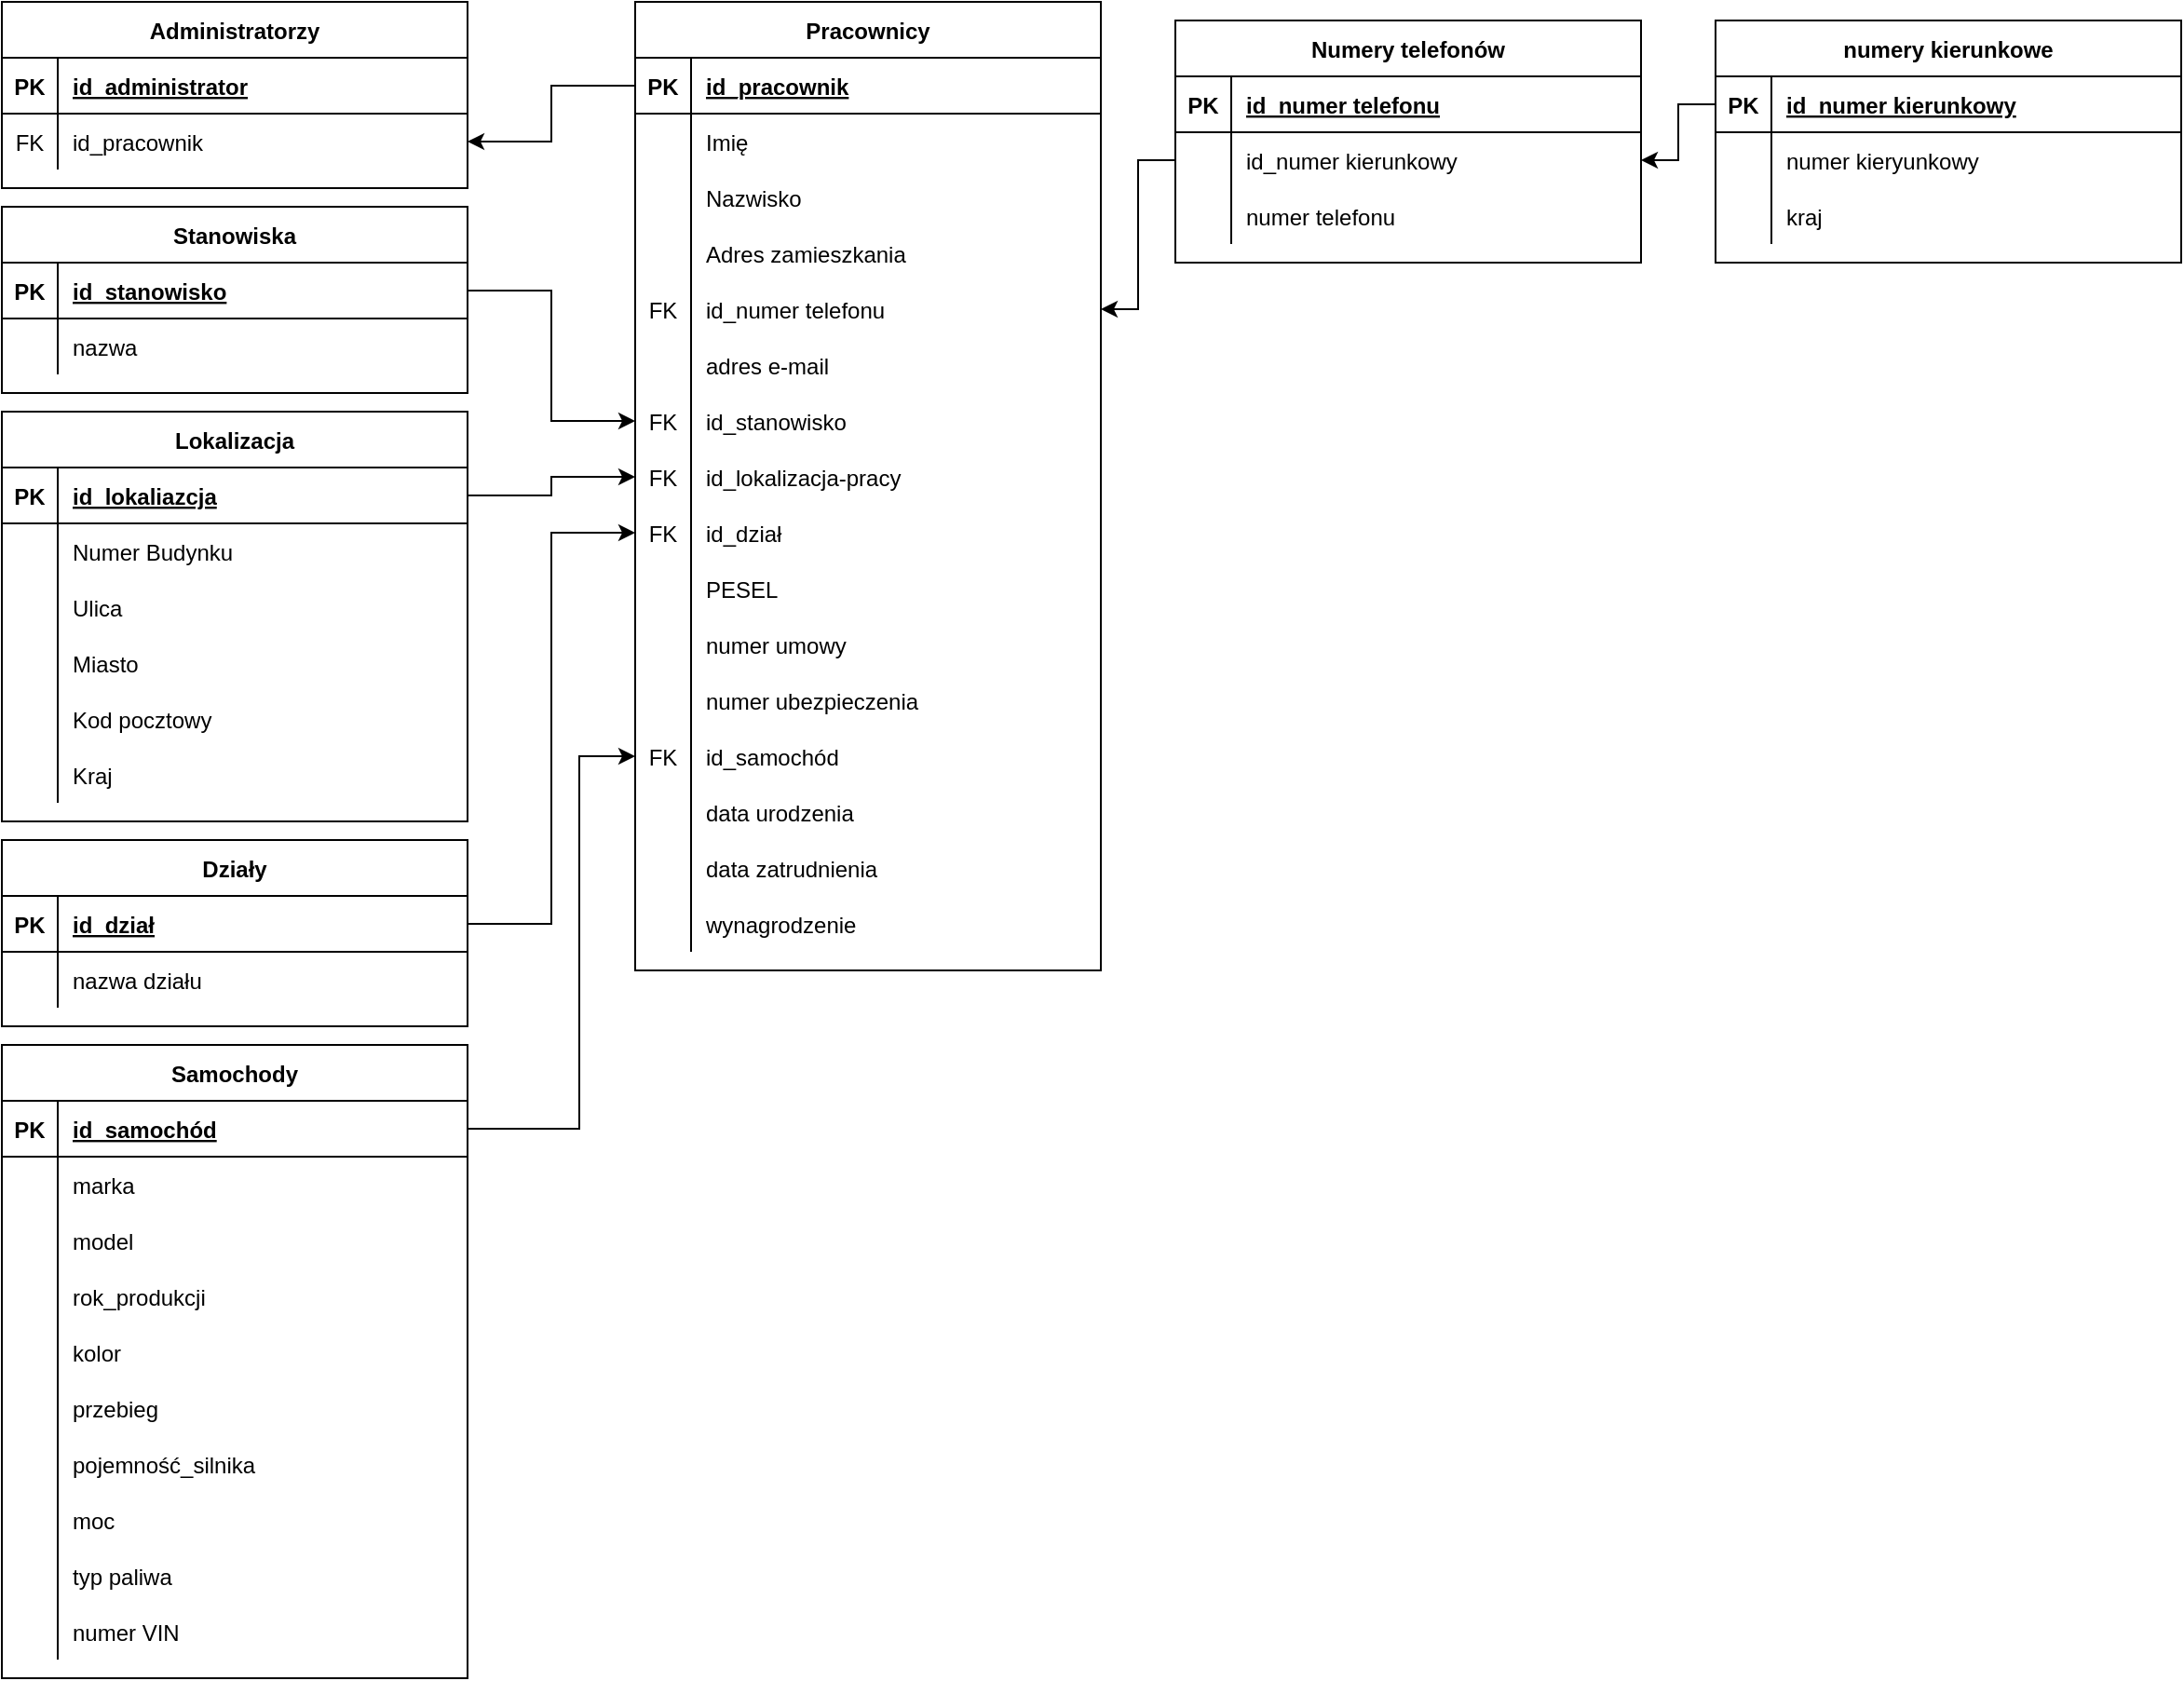 <mxfile version="24.7.16">
  <diagram id="R2lEEEUBdFMjLlhIrx00" name="Page-1">
    <mxGraphModel dx="1434" dy="772" grid="1" gridSize="10" guides="1" tooltips="1" connect="1" arrows="1" fold="1" page="1" pageScale="1" pageWidth="850" pageHeight="1100" math="0" shadow="0" extFonts="Permanent Marker^https://fonts.googleapis.com/css?family=Permanent+Marker">
      <root>
        <mxCell id="0" />
        <mxCell id="1" parent="0" />
        <mxCell id="C-vyLk0tnHw3VtMMgP7b-23" value="Administratorzy" style="shape=table;startSize=30;container=1;collapsible=1;childLayout=tableLayout;fixedRows=1;rowLines=0;fontStyle=1;align=center;resizeLast=1;" parent="1" vertex="1">
          <mxGeometry x="10" y="130" width="250" height="100" as="geometry" />
        </mxCell>
        <mxCell id="C-vyLk0tnHw3VtMMgP7b-24" value="" style="shape=partialRectangle;collapsible=0;dropTarget=0;pointerEvents=0;fillColor=none;points=[[0,0.5],[1,0.5]];portConstraint=eastwest;top=0;left=0;right=0;bottom=1;" parent="C-vyLk0tnHw3VtMMgP7b-23" vertex="1">
          <mxGeometry y="30" width="250" height="30" as="geometry" />
        </mxCell>
        <mxCell id="C-vyLk0tnHw3VtMMgP7b-25" value="PK" style="shape=partialRectangle;overflow=hidden;connectable=0;fillColor=none;top=0;left=0;bottom=0;right=0;fontStyle=1;" parent="C-vyLk0tnHw3VtMMgP7b-24" vertex="1">
          <mxGeometry width="30" height="30" as="geometry">
            <mxRectangle width="30" height="30" as="alternateBounds" />
          </mxGeometry>
        </mxCell>
        <mxCell id="C-vyLk0tnHw3VtMMgP7b-26" value="id_administrator" style="shape=partialRectangle;overflow=hidden;connectable=0;fillColor=none;top=0;left=0;bottom=0;right=0;align=left;spacingLeft=6;fontStyle=5;" parent="C-vyLk0tnHw3VtMMgP7b-24" vertex="1">
          <mxGeometry x="30" width="220" height="30" as="geometry">
            <mxRectangle width="220" height="30" as="alternateBounds" />
          </mxGeometry>
        </mxCell>
        <mxCell id="C-vyLk0tnHw3VtMMgP7b-27" value="" style="shape=partialRectangle;collapsible=0;dropTarget=0;pointerEvents=0;fillColor=none;points=[[0,0.5],[1,0.5]];portConstraint=eastwest;top=0;left=0;right=0;bottom=0;" parent="C-vyLk0tnHw3VtMMgP7b-23" vertex="1">
          <mxGeometry y="60" width="250" height="30" as="geometry" />
        </mxCell>
        <mxCell id="C-vyLk0tnHw3VtMMgP7b-28" value="FK" style="shape=partialRectangle;overflow=hidden;connectable=0;fillColor=none;top=0;left=0;bottom=0;right=0;" parent="C-vyLk0tnHw3VtMMgP7b-27" vertex="1">
          <mxGeometry width="30" height="30" as="geometry">
            <mxRectangle width="30" height="30" as="alternateBounds" />
          </mxGeometry>
        </mxCell>
        <mxCell id="C-vyLk0tnHw3VtMMgP7b-29" value="id_pracownik" style="shape=partialRectangle;overflow=hidden;connectable=0;fillColor=none;top=0;left=0;bottom=0;right=0;align=left;spacingLeft=6;" parent="C-vyLk0tnHw3VtMMgP7b-27" vertex="1">
          <mxGeometry x="30" width="220" height="30" as="geometry">
            <mxRectangle width="220" height="30" as="alternateBounds" />
          </mxGeometry>
        </mxCell>
        <mxCell id="Ke3Zf-WkF-uCMZBBV6F5-1" value="Pracownicy" style="shape=table;startSize=30;container=1;collapsible=1;childLayout=tableLayout;fixedRows=1;rowLines=0;fontStyle=1;align=center;resizeLast=1;" parent="1" vertex="1">
          <mxGeometry x="350" y="130" width="250" height="520" as="geometry" />
        </mxCell>
        <mxCell id="Ke3Zf-WkF-uCMZBBV6F5-2" value="" style="shape=partialRectangle;collapsible=0;dropTarget=0;pointerEvents=0;fillColor=none;points=[[0,0.5],[1,0.5]];portConstraint=eastwest;top=0;left=0;right=0;bottom=1;" parent="Ke3Zf-WkF-uCMZBBV6F5-1" vertex="1">
          <mxGeometry y="30" width="250" height="30" as="geometry" />
        </mxCell>
        <mxCell id="Ke3Zf-WkF-uCMZBBV6F5-3" value="PK" style="shape=partialRectangle;overflow=hidden;connectable=0;fillColor=none;top=0;left=0;bottom=0;right=0;fontStyle=1;" parent="Ke3Zf-WkF-uCMZBBV6F5-2" vertex="1">
          <mxGeometry width="30" height="30" as="geometry">
            <mxRectangle width="30" height="30" as="alternateBounds" />
          </mxGeometry>
        </mxCell>
        <mxCell id="Ke3Zf-WkF-uCMZBBV6F5-4" value="id_pracownik" style="shape=partialRectangle;overflow=hidden;connectable=0;fillColor=none;top=0;left=0;bottom=0;right=0;align=left;spacingLeft=6;fontStyle=5;" parent="Ke3Zf-WkF-uCMZBBV6F5-2" vertex="1">
          <mxGeometry x="30" width="220" height="30" as="geometry">
            <mxRectangle width="220" height="30" as="alternateBounds" />
          </mxGeometry>
        </mxCell>
        <mxCell id="Ke3Zf-WkF-uCMZBBV6F5-5" value="" style="shape=partialRectangle;collapsible=0;dropTarget=0;pointerEvents=0;fillColor=none;points=[[0,0.5],[1,0.5]];portConstraint=eastwest;top=0;left=0;right=0;bottom=0;" parent="Ke3Zf-WkF-uCMZBBV6F5-1" vertex="1">
          <mxGeometry y="60" width="250" height="30" as="geometry" />
        </mxCell>
        <mxCell id="Ke3Zf-WkF-uCMZBBV6F5-6" value="" style="shape=partialRectangle;overflow=hidden;connectable=0;fillColor=none;top=0;left=0;bottom=0;right=0;" parent="Ke3Zf-WkF-uCMZBBV6F5-5" vertex="1">
          <mxGeometry width="30" height="30" as="geometry">
            <mxRectangle width="30" height="30" as="alternateBounds" />
          </mxGeometry>
        </mxCell>
        <mxCell id="Ke3Zf-WkF-uCMZBBV6F5-7" value="Imię" style="shape=partialRectangle;overflow=hidden;connectable=0;fillColor=none;top=0;left=0;bottom=0;right=0;align=left;spacingLeft=6;" parent="Ke3Zf-WkF-uCMZBBV6F5-5" vertex="1">
          <mxGeometry x="30" width="220" height="30" as="geometry">
            <mxRectangle width="220" height="30" as="alternateBounds" />
          </mxGeometry>
        </mxCell>
        <mxCell id="Ke3Zf-WkF-uCMZBBV6F5-8" style="shape=partialRectangle;collapsible=0;dropTarget=0;pointerEvents=0;fillColor=none;points=[[0,0.5],[1,0.5]];portConstraint=eastwest;top=0;left=0;right=0;bottom=0;" parent="Ke3Zf-WkF-uCMZBBV6F5-1" vertex="1">
          <mxGeometry y="90" width="250" height="30" as="geometry" />
        </mxCell>
        <mxCell id="Ke3Zf-WkF-uCMZBBV6F5-9" style="shape=partialRectangle;overflow=hidden;connectable=0;fillColor=none;top=0;left=0;bottom=0;right=0;" parent="Ke3Zf-WkF-uCMZBBV6F5-8" vertex="1">
          <mxGeometry width="30" height="30" as="geometry">
            <mxRectangle width="30" height="30" as="alternateBounds" />
          </mxGeometry>
        </mxCell>
        <mxCell id="Ke3Zf-WkF-uCMZBBV6F5-10" value="Nazwisko" style="shape=partialRectangle;overflow=hidden;connectable=0;fillColor=none;top=0;left=0;bottom=0;right=0;align=left;spacingLeft=6;" parent="Ke3Zf-WkF-uCMZBBV6F5-8" vertex="1">
          <mxGeometry x="30" width="220" height="30" as="geometry">
            <mxRectangle width="220" height="30" as="alternateBounds" />
          </mxGeometry>
        </mxCell>
        <mxCell id="Ke3Zf-WkF-uCMZBBV6F5-11" style="shape=partialRectangle;collapsible=0;dropTarget=0;pointerEvents=0;fillColor=none;points=[[0,0.5],[1,0.5]];portConstraint=eastwest;top=0;left=0;right=0;bottom=0;" parent="Ke3Zf-WkF-uCMZBBV6F5-1" vertex="1">
          <mxGeometry y="120" width="250" height="30" as="geometry" />
        </mxCell>
        <mxCell id="Ke3Zf-WkF-uCMZBBV6F5-12" style="shape=partialRectangle;overflow=hidden;connectable=0;fillColor=none;top=0;left=0;bottom=0;right=0;" parent="Ke3Zf-WkF-uCMZBBV6F5-11" vertex="1">
          <mxGeometry width="30" height="30" as="geometry">
            <mxRectangle width="30" height="30" as="alternateBounds" />
          </mxGeometry>
        </mxCell>
        <mxCell id="Ke3Zf-WkF-uCMZBBV6F5-13" value="Adres zamieszkania" style="shape=partialRectangle;overflow=hidden;connectable=0;fillColor=none;top=0;left=0;bottom=0;right=0;align=left;spacingLeft=6;" parent="Ke3Zf-WkF-uCMZBBV6F5-11" vertex="1">
          <mxGeometry x="30" width="220" height="30" as="geometry">
            <mxRectangle width="220" height="30" as="alternateBounds" />
          </mxGeometry>
        </mxCell>
        <mxCell id="Ke3Zf-WkF-uCMZBBV6F5-14" style="shape=partialRectangle;collapsible=0;dropTarget=0;pointerEvents=0;fillColor=none;points=[[0,0.5],[1,0.5]];portConstraint=eastwest;top=0;left=0;right=0;bottom=0;" parent="Ke3Zf-WkF-uCMZBBV6F5-1" vertex="1">
          <mxGeometry y="150" width="250" height="30" as="geometry" />
        </mxCell>
        <mxCell id="Ke3Zf-WkF-uCMZBBV6F5-15" value="FK" style="shape=partialRectangle;overflow=hidden;connectable=0;fillColor=none;top=0;left=0;bottom=0;right=0;" parent="Ke3Zf-WkF-uCMZBBV6F5-14" vertex="1">
          <mxGeometry width="30" height="30" as="geometry">
            <mxRectangle width="30" height="30" as="alternateBounds" />
          </mxGeometry>
        </mxCell>
        <mxCell id="Ke3Zf-WkF-uCMZBBV6F5-16" value="id_numer telefonu" style="shape=partialRectangle;overflow=hidden;connectable=0;fillColor=none;top=0;left=0;bottom=0;right=0;align=left;spacingLeft=6;" parent="Ke3Zf-WkF-uCMZBBV6F5-14" vertex="1">
          <mxGeometry x="30" width="220" height="30" as="geometry">
            <mxRectangle width="220" height="30" as="alternateBounds" />
          </mxGeometry>
        </mxCell>
        <mxCell id="Ke3Zf-WkF-uCMZBBV6F5-17" style="shape=partialRectangle;collapsible=0;dropTarget=0;pointerEvents=0;fillColor=none;points=[[0,0.5],[1,0.5]];portConstraint=eastwest;top=0;left=0;right=0;bottom=0;" parent="Ke3Zf-WkF-uCMZBBV6F5-1" vertex="1">
          <mxGeometry y="180" width="250" height="30" as="geometry" />
        </mxCell>
        <mxCell id="Ke3Zf-WkF-uCMZBBV6F5-18" style="shape=partialRectangle;overflow=hidden;connectable=0;fillColor=none;top=0;left=0;bottom=0;right=0;" parent="Ke3Zf-WkF-uCMZBBV6F5-17" vertex="1">
          <mxGeometry width="30" height="30" as="geometry">
            <mxRectangle width="30" height="30" as="alternateBounds" />
          </mxGeometry>
        </mxCell>
        <mxCell id="Ke3Zf-WkF-uCMZBBV6F5-19" value="adres e-mail" style="shape=partialRectangle;overflow=hidden;connectable=0;fillColor=none;top=0;left=0;bottom=0;right=0;align=left;spacingLeft=6;" parent="Ke3Zf-WkF-uCMZBBV6F5-17" vertex="1">
          <mxGeometry x="30" width="220" height="30" as="geometry">
            <mxRectangle width="220" height="30" as="alternateBounds" />
          </mxGeometry>
        </mxCell>
        <mxCell id="Ke3Zf-WkF-uCMZBBV6F5-20" style="shape=partialRectangle;collapsible=0;dropTarget=0;pointerEvents=0;fillColor=none;points=[[0,0.5],[1,0.5]];portConstraint=eastwest;top=0;left=0;right=0;bottom=0;" parent="Ke3Zf-WkF-uCMZBBV6F5-1" vertex="1">
          <mxGeometry y="210" width="250" height="30" as="geometry" />
        </mxCell>
        <mxCell id="Ke3Zf-WkF-uCMZBBV6F5-21" value="FK" style="shape=partialRectangle;overflow=hidden;connectable=0;fillColor=none;top=0;left=0;bottom=0;right=0;" parent="Ke3Zf-WkF-uCMZBBV6F5-20" vertex="1">
          <mxGeometry width="30" height="30" as="geometry">
            <mxRectangle width="30" height="30" as="alternateBounds" />
          </mxGeometry>
        </mxCell>
        <mxCell id="Ke3Zf-WkF-uCMZBBV6F5-22" value="id_stanowisko" style="shape=partialRectangle;overflow=hidden;connectable=0;fillColor=none;top=0;left=0;bottom=0;right=0;align=left;spacingLeft=6;" parent="Ke3Zf-WkF-uCMZBBV6F5-20" vertex="1">
          <mxGeometry x="30" width="220" height="30" as="geometry">
            <mxRectangle width="220" height="30" as="alternateBounds" />
          </mxGeometry>
        </mxCell>
        <mxCell id="Ke3Zf-WkF-uCMZBBV6F5-24" style="shape=partialRectangle;collapsible=0;dropTarget=0;pointerEvents=0;fillColor=none;points=[[0,0.5],[1,0.5]];portConstraint=eastwest;top=0;left=0;right=0;bottom=0;" parent="Ke3Zf-WkF-uCMZBBV6F5-1" vertex="1">
          <mxGeometry y="240" width="250" height="30" as="geometry" />
        </mxCell>
        <mxCell id="Ke3Zf-WkF-uCMZBBV6F5-25" value="FK" style="shape=partialRectangle;overflow=hidden;connectable=0;fillColor=none;top=0;left=0;bottom=0;right=0;" parent="Ke3Zf-WkF-uCMZBBV6F5-24" vertex="1">
          <mxGeometry width="30" height="30" as="geometry">
            <mxRectangle width="30" height="30" as="alternateBounds" />
          </mxGeometry>
        </mxCell>
        <mxCell id="Ke3Zf-WkF-uCMZBBV6F5-26" value="id_lokalizacja-pracy" style="shape=partialRectangle;overflow=hidden;connectable=0;fillColor=none;top=0;left=0;bottom=0;right=0;align=left;spacingLeft=6;" parent="Ke3Zf-WkF-uCMZBBV6F5-24" vertex="1">
          <mxGeometry x="30" width="220" height="30" as="geometry">
            <mxRectangle width="220" height="30" as="alternateBounds" />
          </mxGeometry>
        </mxCell>
        <mxCell id="Ke3Zf-WkF-uCMZBBV6F5-27" style="shape=partialRectangle;collapsible=0;dropTarget=0;pointerEvents=0;fillColor=none;points=[[0,0.5],[1,0.5]];portConstraint=eastwest;top=0;left=0;right=0;bottom=0;" parent="Ke3Zf-WkF-uCMZBBV6F5-1" vertex="1">
          <mxGeometry y="270" width="250" height="30" as="geometry" />
        </mxCell>
        <mxCell id="Ke3Zf-WkF-uCMZBBV6F5-28" value="FK" style="shape=partialRectangle;overflow=hidden;connectable=0;fillColor=none;top=0;left=0;bottom=0;right=0;" parent="Ke3Zf-WkF-uCMZBBV6F5-27" vertex="1">
          <mxGeometry width="30" height="30" as="geometry">
            <mxRectangle width="30" height="30" as="alternateBounds" />
          </mxGeometry>
        </mxCell>
        <mxCell id="Ke3Zf-WkF-uCMZBBV6F5-29" value="id_dział" style="shape=partialRectangle;overflow=hidden;connectable=0;fillColor=none;top=0;left=0;bottom=0;right=0;align=left;spacingLeft=6;" parent="Ke3Zf-WkF-uCMZBBV6F5-27" vertex="1">
          <mxGeometry x="30" width="220" height="30" as="geometry">
            <mxRectangle width="220" height="30" as="alternateBounds" />
          </mxGeometry>
        </mxCell>
        <mxCell id="Ke3Zf-WkF-uCMZBBV6F5-30" style="shape=partialRectangle;collapsible=0;dropTarget=0;pointerEvents=0;fillColor=none;points=[[0,0.5],[1,0.5]];portConstraint=eastwest;top=0;left=0;right=0;bottom=0;" parent="Ke3Zf-WkF-uCMZBBV6F5-1" vertex="1">
          <mxGeometry y="300" width="250" height="30" as="geometry" />
        </mxCell>
        <mxCell id="Ke3Zf-WkF-uCMZBBV6F5-31" style="shape=partialRectangle;overflow=hidden;connectable=0;fillColor=none;top=0;left=0;bottom=0;right=0;" parent="Ke3Zf-WkF-uCMZBBV6F5-30" vertex="1">
          <mxGeometry width="30" height="30" as="geometry">
            <mxRectangle width="30" height="30" as="alternateBounds" />
          </mxGeometry>
        </mxCell>
        <mxCell id="Ke3Zf-WkF-uCMZBBV6F5-32" value="PESEL" style="shape=partialRectangle;overflow=hidden;connectable=0;fillColor=none;top=0;left=0;bottom=0;right=0;align=left;spacingLeft=6;" parent="Ke3Zf-WkF-uCMZBBV6F5-30" vertex="1">
          <mxGeometry x="30" width="220" height="30" as="geometry">
            <mxRectangle width="220" height="30" as="alternateBounds" />
          </mxGeometry>
        </mxCell>
        <mxCell id="Ke3Zf-WkF-uCMZBBV6F5-33" style="shape=partialRectangle;collapsible=0;dropTarget=0;pointerEvents=0;fillColor=none;points=[[0,0.5],[1,0.5]];portConstraint=eastwest;top=0;left=0;right=0;bottom=0;" parent="Ke3Zf-WkF-uCMZBBV6F5-1" vertex="1">
          <mxGeometry y="330" width="250" height="30" as="geometry" />
        </mxCell>
        <mxCell id="Ke3Zf-WkF-uCMZBBV6F5-34" style="shape=partialRectangle;overflow=hidden;connectable=0;fillColor=none;top=0;left=0;bottom=0;right=0;" parent="Ke3Zf-WkF-uCMZBBV6F5-33" vertex="1">
          <mxGeometry width="30" height="30" as="geometry">
            <mxRectangle width="30" height="30" as="alternateBounds" />
          </mxGeometry>
        </mxCell>
        <mxCell id="Ke3Zf-WkF-uCMZBBV6F5-35" value="numer umowy" style="shape=partialRectangle;overflow=hidden;connectable=0;fillColor=none;top=0;left=0;bottom=0;right=0;align=left;spacingLeft=6;" parent="Ke3Zf-WkF-uCMZBBV6F5-33" vertex="1">
          <mxGeometry x="30" width="220" height="30" as="geometry">
            <mxRectangle width="220" height="30" as="alternateBounds" />
          </mxGeometry>
        </mxCell>
        <mxCell id="Ke3Zf-WkF-uCMZBBV6F5-36" style="shape=partialRectangle;collapsible=0;dropTarget=0;pointerEvents=0;fillColor=none;points=[[0,0.5],[1,0.5]];portConstraint=eastwest;top=0;left=0;right=0;bottom=0;" parent="Ke3Zf-WkF-uCMZBBV6F5-1" vertex="1">
          <mxGeometry y="360" width="250" height="30" as="geometry" />
        </mxCell>
        <mxCell id="Ke3Zf-WkF-uCMZBBV6F5-37" style="shape=partialRectangle;overflow=hidden;connectable=0;fillColor=none;top=0;left=0;bottom=0;right=0;" parent="Ke3Zf-WkF-uCMZBBV6F5-36" vertex="1">
          <mxGeometry width="30" height="30" as="geometry">
            <mxRectangle width="30" height="30" as="alternateBounds" />
          </mxGeometry>
        </mxCell>
        <mxCell id="Ke3Zf-WkF-uCMZBBV6F5-38" value="numer ubezpieczenia" style="shape=partialRectangle;overflow=hidden;connectable=0;fillColor=none;top=0;left=0;bottom=0;right=0;align=left;spacingLeft=6;" parent="Ke3Zf-WkF-uCMZBBV6F5-36" vertex="1">
          <mxGeometry x="30" width="220" height="30" as="geometry">
            <mxRectangle width="220" height="30" as="alternateBounds" />
          </mxGeometry>
        </mxCell>
        <mxCell id="Ke3Zf-WkF-uCMZBBV6F5-45" style="shape=partialRectangle;collapsible=0;dropTarget=0;pointerEvents=0;fillColor=none;points=[[0,0.5],[1,0.5]];portConstraint=eastwest;top=0;left=0;right=0;bottom=0;" parent="Ke3Zf-WkF-uCMZBBV6F5-1" vertex="1">
          <mxGeometry y="390" width="250" height="30" as="geometry" />
        </mxCell>
        <mxCell id="Ke3Zf-WkF-uCMZBBV6F5-46" value="FK" style="shape=partialRectangle;overflow=hidden;connectable=0;fillColor=none;top=0;left=0;bottom=0;right=0;" parent="Ke3Zf-WkF-uCMZBBV6F5-45" vertex="1">
          <mxGeometry width="30" height="30" as="geometry">
            <mxRectangle width="30" height="30" as="alternateBounds" />
          </mxGeometry>
        </mxCell>
        <mxCell id="Ke3Zf-WkF-uCMZBBV6F5-47" value="id_samochód" style="shape=partialRectangle;overflow=hidden;connectable=0;fillColor=none;top=0;left=0;bottom=0;right=0;align=left;spacingLeft=6;" parent="Ke3Zf-WkF-uCMZBBV6F5-45" vertex="1">
          <mxGeometry x="30" width="220" height="30" as="geometry">
            <mxRectangle width="220" height="30" as="alternateBounds" />
          </mxGeometry>
        </mxCell>
        <mxCell id="Ke3Zf-WkF-uCMZBBV6F5-42" style="shape=partialRectangle;collapsible=0;dropTarget=0;pointerEvents=0;fillColor=none;points=[[0,0.5],[1,0.5]];portConstraint=eastwest;top=0;left=0;right=0;bottom=0;" parent="Ke3Zf-WkF-uCMZBBV6F5-1" vertex="1">
          <mxGeometry y="420" width="250" height="30" as="geometry" />
        </mxCell>
        <mxCell id="Ke3Zf-WkF-uCMZBBV6F5-43" style="shape=partialRectangle;overflow=hidden;connectable=0;fillColor=none;top=0;left=0;bottom=0;right=0;" parent="Ke3Zf-WkF-uCMZBBV6F5-42" vertex="1">
          <mxGeometry width="30" height="30" as="geometry">
            <mxRectangle width="30" height="30" as="alternateBounds" />
          </mxGeometry>
        </mxCell>
        <mxCell id="Ke3Zf-WkF-uCMZBBV6F5-44" value="data urodzenia" style="shape=partialRectangle;overflow=hidden;connectable=0;fillColor=none;top=0;left=0;bottom=0;right=0;align=left;spacingLeft=6;" parent="Ke3Zf-WkF-uCMZBBV6F5-42" vertex="1">
          <mxGeometry x="30" width="220" height="30" as="geometry">
            <mxRectangle width="220" height="30" as="alternateBounds" />
          </mxGeometry>
        </mxCell>
        <mxCell id="Ke3Zf-WkF-uCMZBBV6F5-39" style="shape=partialRectangle;collapsible=0;dropTarget=0;pointerEvents=0;fillColor=none;points=[[0,0.5],[1,0.5]];portConstraint=eastwest;top=0;left=0;right=0;bottom=0;" parent="Ke3Zf-WkF-uCMZBBV6F5-1" vertex="1">
          <mxGeometry y="450" width="250" height="30" as="geometry" />
        </mxCell>
        <mxCell id="Ke3Zf-WkF-uCMZBBV6F5-40" style="shape=partialRectangle;overflow=hidden;connectable=0;fillColor=none;top=0;left=0;bottom=0;right=0;" parent="Ke3Zf-WkF-uCMZBBV6F5-39" vertex="1">
          <mxGeometry width="30" height="30" as="geometry">
            <mxRectangle width="30" height="30" as="alternateBounds" />
          </mxGeometry>
        </mxCell>
        <mxCell id="Ke3Zf-WkF-uCMZBBV6F5-41" value="data zatrudnienia" style="shape=partialRectangle;overflow=hidden;connectable=0;fillColor=none;top=0;left=0;bottom=0;right=0;align=left;spacingLeft=6;" parent="Ke3Zf-WkF-uCMZBBV6F5-39" vertex="1">
          <mxGeometry x="30" width="220" height="30" as="geometry">
            <mxRectangle width="220" height="30" as="alternateBounds" />
          </mxGeometry>
        </mxCell>
        <mxCell id="Ke3Zf-WkF-uCMZBBV6F5-60" style="shape=partialRectangle;collapsible=0;dropTarget=0;pointerEvents=0;fillColor=none;points=[[0,0.5],[1,0.5]];portConstraint=eastwest;top=0;left=0;right=0;bottom=0;" parent="Ke3Zf-WkF-uCMZBBV6F5-1" vertex="1">
          <mxGeometry y="480" width="250" height="30" as="geometry" />
        </mxCell>
        <mxCell id="Ke3Zf-WkF-uCMZBBV6F5-61" style="shape=partialRectangle;overflow=hidden;connectable=0;fillColor=none;top=0;left=0;bottom=0;right=0;" parent="Ke3Zf-WkF-uCMZBBV6F5-60" vertex="1">
          <mxGeometry width="30" height="30" as="geometry">
            <mxRectangle width="30" height="30" as="alternateBounds" />
          </mxGeometry>
        </mxCell>
        <mxCell id="Ke3Zf-WkF-uCMZBBV6F5-62" value="wynagrodzenie" style="shape=partialRectangle;overflow=hidden;connectable=0;fillColor=none;top=0;left=0;bottom=0;right=0;align=left;spacingLeft=6;" parent="Ke3Zf-WkF-uCMZBBV6F5-60" vertex="1">
          <mxGeometry x="30" width="220" height="30" as="geometry">
            <mxRectangle width="220" height="30" as="alternateBounds" />
          </mxGeometry>
        </mxCell>
        <mxCell id="Ke3Zf-WkF-uCMZBBV6F5-23" style="edgeStyle=orthogonalEdgeStyle;rounded=0;orthogonalLoop=1;jettySize=auto;html=1;entryX=1;entryY=0.5;entryDx=0;entryDy=0;" parent="1" source="Ke3Zf-WkF-uCMZBBV6F5-2" target="C-vyLk0tnHw3VtMMgP7b-27" edge="1">
          <mxGeometry relative="1" as="geometry" />
        </mxCell>
        <mxCell id="Ke3Zf-WkF-uCMZBBV6F5-48" value="Stanowiska" style="shape=table;startSize=30;container=1;collapsible=1;childLayout=tableLayout;fixedRows=1;rowLines=0;fontStyle=1;align=center;resizeLast=1;" parent="1" vertex="1">
          <mxGeometry x="10" y="240" width="250" height="100" as="geometry" />
        </mxCell>
        <mxCell id="Ke3Zf-WkF-uCMZBBV6F5-49" value="" style="shape=partialRectangle;collapsible=0;dropTarget=0;pointerEvents=0;fillColor=none;points=[[0,0.5],[1,0.5]];portConstraint=eastwest;top=0;left=0;right=0;bottom=1;" parent="Ke3Zf-WkF-uCMZBBV6F5-48" vertex="1">
          <mxGeometry y="30" width="250" height="30" as="geometry" />
        </mxCell>
        <mxCell id="Ke3Zf-WkF-uCMZBBV6F5-50" value="PK" style="shape=partialRectangle;overflow=hidden;connectable=0;fillColor=none;top=0;left=0;bottom=0;right=0;fontStyle=1;" parent="Ke3Zf-WkF-uCMZBBV6F5-49" vertex="1">
          <mxGeometry width="30" height="30" as="geometry">
            <mxRectangle width="30" height="30" as="alternateBounds" />
          </mxGeometry>
        </mxCell>
        <mxCell id="Ke3Zf-WkF-uCMZBBV6F5-51" value="id_stanowisko" style="shape=partialRectangle;overflow=hidden;connectable=0;fillColor=none;top=0;left=0;bottom=0;right=0;align=left;spacingLeft=6;fontStyle=5;" parent="Ke3Zf-WkF-uCMZBBV6F5-49" vertex="1">
          <mxGeometry x="30" width="220" height="30" as="geometry">
            <mxRectangle width="220" height="30" as="alternateBounds" />
          </mxGeometry>
        </mxCell>
        <mxCell id="Ke3Zf-WkF-uCMZBBV6F5-52" value="" style="shape=partialRectangle;collapsible=0;dropTarget=0;pointerEvents=0;fillColor=none;points=[[0,0.5],[1,0.5]];portConstraint=eastwest;top=0;left=0;right=0;bottom=0;" parent="Ke3Zf-WkF-uCMZBBV6F5-48" vertex="1">
          <mxGeometry y="60" width="250" height="30" as="geometry" />
        </mxCell>
        <mxCell id="Ke3Zf-WkF-uCMZBBV6F5-53" value="" style="shape=partialRectangle;overflow=hidden;connectable=0;fillColor=none;top=0;left=0;bottom=0;right=0;" parent="Ke3Zf-WkF-uCMZBBV6F5-52" vertex="1">
          <mxGeometry width="30" height="30" as="geometry">
            <mxRectangle width="30" height="30" as="alternateBounds" />
          </mxGeometry>
        </mxCell>
        <mxCell id="Ke3Zf-WkF-uCMZBBV6F5-54" value="nazwa" style="shape=partialRectangle;overflow=hidden;connectable=0;fillColor=none;top=0;left=0;bottom=0;right=0;align=left;spacingLeft=6;" parent="Ke3Zf-WkF-uCMZBBV6F5-52" vertex="1">
          <mxGeometry x="30" width="220" height="30" as="geometry">
            <mxRectangle width="220" height="30" as="alternateBounds" />
          </mxGeometry>
        </mxCell>
        <mxCell id="Ke3Zf-WkF-uCMZBBV6F5-56" style="edgeStyle=orthogonalEdgeStyle;rounded=0;orthogonalLoop=1;jettySize=auto;html=1;" parent="1" source="Ke3Zf-WkF-uCMZBBV6F5-49" target="Ke3Zf-WkF-uCMZBBV6F5-20" edge="1">
          <mxGeometry relative="1" as="geometry" />
        </mxCell>
        <mxCell id="Ke3Zf-WkF-uCMZBBV6F5-63" value="Lokalizacja" style="shape=table;startSize=30;container=1;collapsible=1;childLayout=tableLayout;fixedRows=1;rowLines=0;fontStyle=1;align=center;resizeLast=1;" parent="1" vertex="1">
          <mxGeometry x="10" y="350" width="250" height="220" as="geometry" />
        </mxCell>
        <mxCell id="Ke3Zf-WkF-uCMZBBV6F5-64" value="" style="shape=partialRectangle;collapsible=0;dropTarget=0;pointerEvents=0;fillColor=none;points=[[0,0.5],[1,0.5]];portConstraint=eastwest;top=0;left=0;right=0;bottom=1;" parent="Ke3Zf-WkF-uCMZBBV6F5-63" vertex="1">
          <mxGeometry y="30" width="250" height="30" as="geometry" />
        </mxCell>
        <mxCell id="Ke3Zf-WkF-uCMZBBV6F5-65" value="PK" style="shape=partialRectangle;overflow=hidden;connectable=0;fillColor=none;top=0;left=0;bottom=0;right=0;fontStyle=1;" parent="Ke3Zf-WkF-uCMZBBV6F5-64" vertex="1">
          <mxGeometry width="30" height="30" as="geometry">
            <mxRectangle width="30" height="30" as="alternateBounds" />
          </mxGeometry>
        </mxCell>
        <mxCell id="Ke3Zf-WkF-uCMZBBV6F5-66" value="id_lokaliazcja" style="shape=partialRectangle;overflow=hidden;connectable=0;fillColor=none;top=0;left=0;bottom=0;right=0;align=left;spacingLeft=6;fontStyle=5;" parent="Ke3Zf-WkF-uCMZBBV6F5-64" vertex="1">
          <mxGeometry x="30" width="220" height="30" as="geometry">
            <mxRectangle width="220" height="30" as="alternateBounds" />
          </mxGeometry>
        </mxCell>
        <mxCell id="Ke3Zf-WkF-uCMZBBV6F5-67" value="" style="shape=partialRectangle;collapsible=0;dropTarget=0;pointerEvents=0;fillColor=none;points=[[0,0.5],[1,0.5]];portConstraint=eastwest;top=0;left=0;right=0;bottom=0;" parent="Ke3Zf-WkF-uCMZBBV6F5-63" vertex="1">
          <mxGeometry y="60" width="250" height="30" as="geometry" />
        </mxCell>
        <mxCell id="Ke3Zf-WkF-uCMZBBV6F5-68" value="" style="shape=partialRectangle;overflow=hidden;connectable=0;fillColor=none;top=0;left=0;bottom=0;right=0;" parent="Ke3Zf-WkF-uCMZBBV6F5-67" vertex="1">
          <mxGeometry width="30" height="30" as="geometry">
            <mxRectangle width="30" height="30" as="alternateBounds" />
          </mxGeometry>
        </mxCell>
        <mxCell id="Ke3Zf-WkF-uCMZBBV6F5-69" value="Numer Budynku" style="shape=partialRectangle;overflow=hidden;connectable=0;fillColor=none;top=0;left=0;bottom=0;right=0;align=left;spacingLeft=6;" parent="Ke3Zf-WkF-uCMZBBV6F5-67" vertex="1">
          <mxGeometry x="30" width="220" height="30" as="geometry">
            <mxRectangle width="220" height="30" as="alternateBounds" />
          </mxGeometry>
        </mxCell>
        <mxCell id="Ke3Zf-WkF-uCMZBBV6F5-70" style="shape=partialRectangle;collapsible=0;dropTarget=0;pointerEvents=0;fillColor=none;points=[[0,0.5],[1,0.5]];portConstraint=eastwest;top=0;left=0;right=0;bottom=0;" parent="Ke3Zf-WkF-uCMZBBV6F5-63" vertex="1">
          <mxGeometry y="90" width="250" height="30" as="geometry" />
        </mxCell>
        <mxCell id="Ke3Zf-WkF-uCMZBBV6F5-71" style="shape=partialRectangle;overflow=hidden;connectable=0;fillColor=none;top=0;left=0;bottom=0;right=0;" parent="Ke3Zf-WkF-uCMZBBV6F5-70" vertex="1">
          <mxGeometry width="30" height="30" as="geometry">
            <mxRectangle width="30" height="30" as="alternateBounds" />
          </mxGeometry>
        </mxCell>
        <mxCell id="Ke3Zf-WkF-uCMZBBV6F5-72" value="Ulica" style="shape=partialRectangle;overflow=hidden;connectable=0;fillColor=none;top=0;left=0;bottom=0;right=0;align=left;spacingLeft=6;" parent="Ke3Zf-WkF-uCMZBBV6F5-70" vertex="1">
          <mxGeometry x="30" width="220" height="30" as="geometry">
            <mxRectangle width="220" height="30" as="alternateBounds" />
          </mxGeometry>
        </mxCell>
        <mxCell id="Ke3Zf-WkF-uCMZBBV6F5-73" style="shape=partialRectangle;collapsible=0;dropTarget=0;pointerEvents=0;fillColor=none;points=[[0,0.5],[1,0.5]];portConstraint=eastwest;top=0;left=0;right=0;bottom=0;" parent="Ke3Zf-WkF-uCMZBBV6F5-63" vertex="1">
          <mxGeometry y="120" width="250" height="30" as="geometry" />
        </mxCell>
        <mxCell id="Ke3Zf-WkF-uCMZBBV6F5-74" style="shape=partialRectangle;overflow=hidden;connectable=0;fillColor=none;top=0;left=0;bottom=0;right=0;" parent="Ke3Zf-WkF-uCMZBBV6F5-73" vertex="1">
          <mxGeometry width="30" height="30" as="geometry">
            <mxRectangle width="30" height="30" as="alternateBounds" />
          </mxGeometry>
        </mxCell>
        <mxCell id="Ke3Zf-WkF-uCMZBBV6F5-75" value="Miasto" style="shape=partialRectangle;overflow=hidden;connectable=0;fillColor=none;top=0;left=0;bottom=0;right=0;align=left;spacingLeft=6;" parent="Ke3Zf-WkF-uCMZBBV6F5-73" vertex="1">
          <mxGeometry x="30" width="220" height="30" as="geometry">
            <mxRectangle width="220" height="30" as="alternateBounds" />
          </mxGeometry>
        </mxCell>
        <mxCell id="Ke3Zf-WkF-uCMZBBV6F5-76" style="shape=partialRectangle;collapsible=0;dropTarget=0;pointerEvents=0;fillColor=none;points=[[0,0.5],[1,0.5]];portConstraint=eastwest;top=0;left=0;right=0;bottom=0;" parent="Ke3Zf-WkF-uCMZBBV6F5-63" vertex="1">
          <mxGeometry y="150" width="250" height="30" as="geometry" />
        </mxCell>
        <mxCell id="Ke3Zf-WkF-uCMZBBV6F5-77" style="shape=partialRectangle;overflow=hidden;connectable=0;fillColor=none;top=0;left=0;bottom=0;right=0;" parent="Ke3Zf-WkF-uCMZBBV6F5-76" vertex="1">
          <mxGeometry width="30" height="30" as="geometry">
            <mxRectangle width="30" height="30" as="alternateBounds" />
          </mxGeometry>
        </mxCell>
        <mxCell id="Ke3Zf-WkF-uCMZBBV6F5-78" value="Kod pocztowy" style="shape=partialRectangle;overflow=hidden;connectable=0;fillColor=none;top=0;left=0;bottom=0;right=0;align=left;spacingLeft=6;" parent="Ke3Zf-WkF-uCMZBBV6F5-76" vertex="1">
          <mxGeometry x="30" width="220" height="30" as="geometry">
            <mxRectangle width="220" height="30" as="alternateBounds" />
          </mxGeometry>
        </mxCell>
        <mxCell id="Ke3Zf-WkF-uCMZBBV6F5-79" style="shape=partialRectangle;collapsible=0;dropTarget=0;pointerEvents=0;fillColor=none;points=[[0,0.5],[1,0.5]];portConstraint=eastwest;top=0;left=0;right=0;bottom=0;" parent="Ke3Zf-WkF-uCMZBBV6F5-63" vertex="1">
          <mxGeometry y="180" width="250" height="30" as="geometry" />
        </mxCell>
        <mxCell id="Ke3Zf-WkF-uCMZBBV6F5-80" style="shape=partialRectangle;overflow=hidden;connectable=0;fillColor=none;top=0;left=0;bottom=0;right=0;" parent="Ke3Zf-WkF-uCMZBBV6F5-79" vertex="1">
          <mxGeometry width="30" height="30" as="geometry">
            <mxRectangle width="30" height="30" as="alternateBounds" />
          </mxGeometry>
        </mxCell>
        <mxCell id="Ke3Zf-WkF-uCMZBBV6F5-81" value="Kraj" style="shape=partialRectangle;overflow=hidden;connectable=0;fillColor=none;top=0;left=0;bottom=0;right=0;align=left;spacingLeft=6;" parent="Ke3Zf-WkF-uCMZBBV6F5-79" vertex="1">
          <mxGeometry x="30" width="220" height="30" as="geometry">
            <mxRectangle width="220" height="30" as="alternateBounds" />
          </mxGeometry>
        </mxCell>
        <mxCell id="Ke3Zf-WkF-uCMZBBV6F5-82" style="edgeStyle=orthogonalEdgeStyle;rounded=0;orthogonalLoop=1;jettySize=auto;html=1;exitX=1;exitY=0.5;exitDx=0;exitDy=0;entryX=0;entryY=0.5;entryDx=0;entryDy=0;" parent="1" source="Ke3Zf-WkF-uCMZBBV6F5-64" target="Ke3Zf-WkF-uCMZBBV6F5-24" edge="1">
          <mxGeometry relative="1" as="geometry" />
        </mxCell>
        <mxCell id="Ke3Zf-WkF-uCMZBBV6F5-83" value="Działy" style="shape=table;startSize=30;container=1;collapsible=1;childLayout=tableLayout;fixedRows=1;rowLines=0;fontStyle=1;align=center;resizeLast=1;" parent="1" vertex="1">
          <mxGeometry x="10" y="580" width="250" height="100" as="geometry" />
        </mxCell>
        <mxCell id="Ke3Zf-WkF-uCMZBBV6F5-84" value="" style="shape=partialRectangle;collapsible=0;dropTarget=0;pointerEvents=0;fillColor=none;points=[[0,0.5],[1,0.5]];portConstraint=eastwest;top=0;left=0;right=0;bottom=1;" parent="Ke3Zf-WkF-uCMZBBV6F5-83" vertex="1">
          <mxGeometry y="30" width="250" height="30" as="geometry" />
        </mxCell>
        <mxCell id="Ke3Zf-WkF-uCMZBBV6F5-85" value="PK" style="shape=partialRectangle;overflow=hidden;connectable=0;fillColor=none;top=0;left=0;bottom=0;right=0;fontStyle=1;" parent="Ke3Zf-WkF-uCMZBBV6F5-84" vertex="1">
          <mxGeometry width="30" height="30" as="geometry">
            <mxRectangle width="30" height="30" as="alternateBounds" />
          </mxGeometry>
        </mxCell>
        <mxCell id="Ke3Zf-WkF-uCMZBBV6F5-86" value="id_dział" style="shape=partialRectangle;overflow=hidden;connectable=0;fillColor=none;top=0;left=0;bottom=0;right=0;align=left;spacingLeft=6;fontStyle=5;" parent="Ke3Zf-WkF-uCMZBBV6F5-84" vertex="1">
          <mxGeometry x="30" width="220" height="30" as="geometry">
            <mxRectangle width="220" height="30" as="alternateBounds" />
          </mxGeometry>
        </mxCell>
        <mxCell id="Ke3Zf-WkF-uCMZBBV6F5-90" style="shape=partialRectangle;collapsible=0;dropTarget=0;pointerEvents=0;fillColor=none;points=[[0,0.5],[1,0.5]];portConstraint=eastwest;top=0;left=0;right=0;bottom=0;" parent="Ke3Zf-WkF-uCMZBBV6F5-83" vertex="1">
          <mxGeometry y="60" width="250" height="30" as="geometry" />
        </mxCell>
        <mxCell id="Ke3Zf-WkF-uCMZBBV6F5-91" style="shape=partialRectangle;overflow=hidden;connectable=0;fillColor=none;top=0;left=0;bottom=0;right=0;" parent="Ke3Zf-WkF-uCMZBBV6F5-90" vertex="1">
          <mxGeometry width="30" height="30" as="geometry">
            <mxRectangle width="30" height="30" as="alternateBounds" />
          </mxGeometry>
        </mxCell>
        <mxCell id="Ke3Zf-WkF-uCMZBBV6F5-92" value="nazwa działu" style="shape=partialRectangle;overflow=hidden;connectable=0;fillColor=none;top=0;left=0;bottom=0;right=0;align=left;spacingLeft=6;" parent="Ke3Zf-WkF-uCMZBBV6F5-90" vertex="1">
          <mxGeometry x="30" width="220" height="30" as="geometry">
            <mxRectangle width="220" height="30" as="alternateBounds" />
          </mxGeometry>
        </mxCell>
        <mxCell id="Ke3Zf-WkF-uCMZBBV6F5-102" style="edgeStyle=orthogonalEdgeStyle;rounded=0;orthogonalLoop=1;jettySize=auto;html=1;exitX=1;exitY=0.5;exitDx=0;exitDy=0;entryX=0;entryY=0.5;entryDx=0;entryDy=0;" parent="1" source="Ke3Zf-WkF-uCMZBBV6F5-84" target="Ke3Zf-WkF-uCMZBBV6F5-27" edge="1">
          <mxGeometry relative="1" as="geometry" />
        </mxCell>
        <mxCell id="Ke3Zf-WkF-uCMZBBV6F5-103" value="Samochody" style="shape=table;startSize=30;container=1;collapsible=1;childLayout=tableLayout;fixedRows=1;rowLines=0;fontStyle=1;align=center;resizeLast=1;" parent="1" vertex="1">
          <mxGeometry x="10" y="690" width="250" height="340" as="geometry" />
        </mxCell>
        <mxCell id="Ke3Zf-WkF-uCMZBBV6F5-104" value="" style="shape=partialRectangle;collapsible=0;dropTarget=0;pointerEvents=0;fillColor=none;points=[[0,0.5],[1,0.5]];portConstraint=eastwest;top=0;left=0;right=0;bottom=1;" parent="Ke3Zf-WkF-uCMZBBV6F5-103" vertex="1">
          <mxGeometry y="30" width="250" height="30" as="geometry" />
        </mxCell>
        <mxCell id="Ke3Zf-WkF-uCMZBBV6F5-105" value="PK" style="shape=partialRectangle;overflow=hidden;connectable=0;fillColor=none;top=0;left=0;bottom=0;right=0;fontStyle=1;" parent="Ke3Zf-WkF-uCMZBBV6F5-104" vertex="1">
          <mxGeometry width="30" height="30" as="geometry">
            <mxRectangle width="30" height="30" as="alternateBounds" />
          </mxGeometry>
        </mxCell>
        <mxCell id="Ke3Zf-WkF-uCMZBBV6F5-106" value="id_samochód" style="shape=partialRectangle;overflow=hidden;connectable=0;fillColor=none;top=0;left=0;bottom=0;right=0;align=left;spacingLeft=6;fontStyle=5;" parent="Ke3Zf-WkF-uCMZBBV6F5-104" vertex="1">
          <mxGeometry x="30" width="220" height="30" as="geometry">
            <mxRectangle width="220" height="30" as="alternateBounds" />
          </mxGeometry>
        </mxCell>
        <mxCell id="Ke3Zf-WkF-uCMZBBV6F5-107" style="shape=partialRectangle;collapsible=0;dropTarget=0;pointerEvents=0;fillColor=none;points=[[0,0.5],[1,0.5]];portConstraint=eastwest;top=0;left=0;right=0;bottom=0;" parent="Ke3Zf-WkF-uCMZBBV6F5-103" vertex="1">
          <mxGeometry y="60" width="250" height="30" as="geometry" />
        </mxCell>
        <mxCell id="Ke3Zf-WkF-uCMZBBV6F5-108" style="shape=partialRectangle;overflow=hidden;connectable=0;fillColor=none;top=0;left=0;bottom=0;right=0;" parent="Ke3Zf-WkF-uCMZBBV6F5-107" vertex="1">
          <mxGeometry width="30" height="30" as="geometry">
            <mxRectangle width="30" height="30" as="alternateBounds" />
          </mxGeometry>
        </mxCell>
        <mxCell id="Ke3Zf-WkF-uCMZBBV6F5-109" value="marka" style="shape=partialRectangle;overflow=hidden;connectable=0;fillColor=none;top=0;left=0;bottom=0;right=0;align=left;spacingLeft=6;" parent="Ke3Zf-WkF-uCMZBBV6F5-107" vertex="1">
          <mxGeometry x="30" width="220" height="30" as="geometry">
            <mxRectangle width="220" height="30" as="alternateBounds" />
          </mxGeometry>
        </mxCell>
        <mxCell id="Ke3Zf-WkF-uCMZBBV6F5-110" style="shape=partialRectangle;collapsible=0;dropTarget=0;pointerEvents=0;fillColor=none;points=[[0,0.5],[1,0.5]];portConstraint=eastwest;top=0;left=0;right=0;bottom=0;" parent="Ke3Zf-WkF-uCMZBBV6F5-103" vertex="1">
          <mxGeometry y="90" width="250" height="30" as="geometry" />
        </mxCell>
        <mxCell id="Ke3Zf-WkF-uCMZBBV6F5-111" style="shape=partialRectangle;overflow=hidden;connectable=0;fillColor=none;top=0;left=0;bottom=0;right=0;" parent="Ke3Zf-WkF-uCMZBBV6F5-110" vertex="1">
          <mxGeometry width="30" height="30" as="geometry">
            <mxRectangle width="30" height="30" as="alternateBounds" />
          </mxGeometry>
        </mxCell>
        <mxCell id="Ke3Zf-WkF-uCMZBBV6F5-112" value="model" style="shape=partialRectangle;overflow=hidden;connectable=0;fillColor=none;top=0;left=0;bottom=0;right=0;align=left;spacingLeft=6;" parent="Ke3Zf-WkF-uCMZBBV6F5-110" vertex="1">
          <mxGeometry x="30" width="220" height="30" as="geometry">
            <mxRectangle width="220" height="30" as="alternateBounds" />
          </mxGeometry>
        </mxCell>
        <mxCell id="Ke3Zf-WkF-uCMZBBV6F5-113" style="shape=partialRectangle;collapsible=0;dropTarget=0;pointerEvents=0;fillColor=none;points=[[0,0.5],[1,0.5]];portConstraint=eastwest;top=0;left=0;right=0;bottom=0;" parent="Ke3Zf-WkF-uCMZBBV6F5-103" vertex="1">
          <mxGeometry y="120" width="250" height="30" as="geometry" />
        </mxCell>
        <mxCell id="Ke3Zf-WkF-uCMZBBV6F5-114" style="shape=partialRectangle;overflow=hidden;connectable=0;fillColor=none;top=0;left=0;bottom=0;right=0;" parent="Ke3Zf-WkF-uCMZBBV6F5-113" vertex="1">
          <mxGeometry width="30" height="30" as="geometry">
            <mxRectangle width="30" height="30" as="alternateBounds" />
          </mxGeometry>
        </mxCell>
        <mxCell id="Ke3Zf-WkF-uCMZBBV6F5-115" value="rok_produkcji" style="shape=partialRectangle;overflow=hidden;connectable=0;fillColor=none;top=0;left=0;bottom=0;right=0;align=left;spacingLeft=6;" parent="Ke3Zf-WkF-uCMZBBV6F5-113" vertex="1">
          <mxGeometry x="30" width="220" height="30" as="geometry">
            <mxRectangle width="220" height="30" as="alternateBounds" />
          </mxGeometry>
        </mxCell>
        <mxCell id="Ke3Zf-WkF-uCMZBBV6F5-116" style="shape=partialRectangle;collapsible=0;dropTarget=0;pointerEvents=0;fillColor=none;points=[[0,0.5],[1,0.5]];portConstraint=eastwest;top=0;left=0;right=0;bottom=0;" parent="Ke3Zf-WkF-uCMZBBV6F5-103" vertex="1">
          <mxGeometry y="150" width="250" height="30" as="geometry" />
        </mxCell>
        <mxCell id="Ke3Zf-WkF-uCMZBBV6F5-117" style="shape=partialRectangle;overflow=hidden;connectable=0;fillColor=none;top=0;left=0;bottom=0;right=0;" parent="Ke3Zf-WkF-uCMZBBV6F5-116" vertex="1">
          <mxGeometry width="30" height="30" as="geometry">
            <mxRectangle width="30" height="30" as="alternateBounds" />
          </mxGeometry>
        </mxCell>
        <mxCell id="Ke3Zf-WkF-uCMZBBV6F5-118" value="kolor" style="shape=partialRectangle;overflow=hidden;connectable=0;fillColor=none;top=0;left=0;bottom=0;right=0;align=left;spacingLeft=6;" parent="Ke3Zf-WkF-uCMZBBV6F5-116" vertex="1">
          <mxGeometry x="30" width="220" height="30" as="geometry">
            <mxRectangle width="220" height="30" as="alternateBounds" />
          </mxGeometry>
        </mxCell>
        <mxCell id="Ke3Zf-WkF-uCMZBBV6F5-119" style="shape=partialRectangle;collapsible=0;dropTarget=0;pointerEvents=0;fillColor=none;points=[[0,0.5],[1,0.5]];portConstraint=eastwest;top=0;left=0;right=0;bottom=0;" parent="Ke3Zf-WkF-uCMZBBV6F5-103" vertex="1">
          <mxGeometry y="180" width="250" height="30" as="geometry" />
        </mxCell>
        <mxCell id="Ke3Zf-WkF-uCMZBBV6F5-120" style="shape=partialRectangle;overflow=hidden;connectable=0;fillColor=none;top=0;left=0;bottom=0;right=0;" parent="Ke3Zf-WkF-uCMZBBV6F5-119" vertex="1">
          <mxGeometry width="30" height="30" as="geometry">
            <mxRectangle width="30" height="30" as="alternateBounds" />
          </mxGeometry>
        </mxCell>
        <mxCell id="Ke3Zf-WkF-uCMZBBV6F5-121" value="przebieg" style="shape=partialRectangle;overflow=hidden;connectable=0;fillColor=none;top=0;left=0;bottom=0;right=0;align=left;spacingLeft=6;" parent="Ke3Zf-WkF-uCMZBBV6F5-119" vertex="1">
          <mxGeometry x="30" width="220" height="30" as="geometry">
            <mxRectangle width="220" height="30" as="alternateBounds" />
          </mxGeometry>
        </mxCell>
        <mxCell id="Ke3Zf-WkF-uCMZBBV6F5-134" style="shape=partialRectangle;collapsible=0;dropTarget=0;pointerEvents=0;fillColor=none;points=[[0,0.5],[1,0.5]];portConstraint=eastwest;top=0;left=0;right=0;bottom=0;" parent="Ke3Zf-WkF-uCMZBBV6F5-103" vertex="1">
          <mxGeometry y="210" width="250" height="30" as="geometry" />
        </mxCell>
        <mxCell id="Ke3Zf-WkF-uCMZBBV6F5-135" style="shape=partialRectangle;overflow=hidden;connectable=0;fillColor=none;top=0;left=0;bottom=0;right=0;" parent="Ke3Zf-WkF-uCMZBBV6F5-134" vertex="1">
          <mxGeometry width="30" height="30" as="geometry">
            <mxRectangle width="30" height="30" as="alternateBounds" />
          </mxGeometry>
        </mxCell>
        <mxCell id="Ke3Zf-WkF-uCMZBBV6F5-136" value="pojemność_silnika" style="shape=partialRectangle;overflow=hidden;connectable=0;fillColor=none;top=0;left=0;bottom=0;right=0;align=left;spacingLeft=6;" parent="Ke3Zf-WkF-uCMZBBV6F5-134" vertex="1">
          <mxGeometry x="30" width="220" height="30" as="geometry">
            <mxRectangle width="220" height="30" as="alternateBounds" />
          </mxGeometry>
        </mxCell>
        <mxCell id="Ke3Zf-WkF-uCMZBBV6F5-131" style="shape=partialRectangle;collapsible=0;dropTarget=0;pointerEvents=0;fillColor=none;points=[[0,0.5],[1,0.5]];portConstraint=eastwest;top=0;left=0;right=0;bottom=0;" parent="Ke3Zf-WkF-uCMZBBV6F5-103" vertex="1">
          <mxGeometry y="240" width="250" height="30" as="geometry" />
        </mxCell>
        <mxCell id="Ke3Zf-WkF-uCMZBBV6F5-132" style="shape=partialRectangle;overflow=hidden;connectable=0;fillColor=none;top=0;left=0;bottom=0;right=0;" parent="Ke3Zf-WkF-uCMZBBV6F5-131" vertex="1">
          <mxGeometry width="30" height="30" as="geometry">
            <mxRectangle width="30" height="30" as="alternateBounds" />
          </mxGeometry>
        </mxCell>
        <mxCell id="Ke3Zf-WkF-uCMZBBV6F5-133" value="moc" style="shape=partialRectangle;overflow=hidden;connectable=0;fillColor=none;top=0;left=0;bottom=0;right=0;align=left;spacingLeft=6;" parent="Ke3Zf-WkF-uCMZBBV6F5-131" vertex="1">
          <mxGeometry x="30" width="220" height="30" as="geometry">
            <mxRectangle width="220" height="30" as="alternateBounds" />
          </mxGeometry>
        </mxCell>
        <mxCell id="Ke3Zf-WkF-uCMZBBV6F5-128" style="shape=partialRectangle;collapsible=0;dropTarget=0;pointerEvents=0;fillColor=none;points=[[0,0.5],[1,0.5]];portConstraint=eastwest;top=0;left=0;right=0;bottom=0;" parent="Ke3Zf-WkF-uCMZBBV6F5-103" vertex="1">
          <mxGeometry y="270" width="250" height="30" as="geometry" />
        </mxCell>
        <mxCell id="Ke3Zf-WkF-uCMZBBV6F5-129" style="shape=partialRectangle;overflow=hidden;connectable=0;fillColor=none;top=0;left=0;bottom=0;right=0;" parent="Ke3Zf-WkF-uCMZBBV6F5-128" vertex="1">
          <mxGeometry width="30" height="30" as="geometry">
            <mxRectangle width="30" height="30" as="alternateBounds" />
          </mxGeometry>
        </mxCell>
        <mxCell id="Ke3Zf-WkF-uCMZBBV6F5-130" value="typ paliwa" style="shape=partialRectangle;overflow=hidden;connectable=0;fillColor=none;top=0;left=0;bottom=0;right=0;align=left;spacingLeft=6;" parent="Ke3Zf-WkF-uCMZBBV6F5-128" vertex="1">
          <mxGeometry x="30" width="220" height="30" as="geometry">
            <mxRectangle width="220" height="30" as="alternateBounds" />
          </mxGeometry>
        </mxCell>
        <mxCell id="Ke3Zf-WkF-uCMZBBV6F5-125" style="shape=partialRectangle;collapsible=0;dropTarget=0;pointerEvents=0;fillColor=none;points=[[0,0.5],[1,0.5]];portConstraint=eastwest;top=0;left=0;right=0;bottom=0;" parent="Ke3Zf-WkF-uCMZBBV6F5-103" vertex="1">
          <mxGeometry y="300" width="250" height="30" as="geometry" />
        </mxCell>
        <mxCell id="Ke3Zf-WkF-uCMZBBV6F5-126" style="shape=partialRectangle;overflow=hidden;connectable=0;fillColor=none;top=0;left=0;bottom=0;right=0;" parent="Ke3Zf-WkF-uCMZBBV6F5-125" vertex="1">
          <mxGeometry width="30" height="30" as="geometry">
            <mxRectangle width="30" height="30" as="alternateBounds" />
          </mxGeometry>
        </mxCell>
        <mxCell id="Ke3Zf-WkF-uCMZBBV6F5-127" value="numer VIN" style="shape=partialRectangle;overflow=hidden;connectable=0;fillColor=none;top=0;left=0;bottom=0;right=0;align=left;spacingLeft=6;" parent="Ke3Zf-WkF-uCMZBBV6F5-125" vertex="1">
          <mxGeometry x="30" width="220" height="30" as="geometry">
            <mxRectangle width="220" height="30" as="alternateBounds" />
          </mxGeometry>
        </mxCell>
        <mxCell id="Ke3Zf-WkF-uCMZBBV6F5-137" style="edgeStyle=orthogonalEdgeStyle;rounded=0;orthogonalLoop=1;jettySize=auto;html=1;exitX=1;exitY=0.5;exitDx=0;exitDy=0;entryX=0;entryY=0.5;entryDx=0;entryDy=0;" parent="1" source="Ke3Zf-WkF-uCMZBBV6F5-104" target="Ke3Zf-WkF-uCMZBBV6F5-45" edge="1">
          <mxGeometry relative="1" as="geometry">
            <Array as="points">
              <mxPoint x="320" y="735" />
              <mxPoint x="320" y="535" />
            </Array>
          </mxGeometry>
        </mxCell>
        <mxCell id="KKkE_Qui8zbe5Bdun0iC-1" value="Numery telefonów" style="shape=table;startSize=30;container=1;collapsible=1;childLayout=tableLayout;fixedRows=1;rowLines=0;fontStyle=1;align=center;resizeLast=1;" vertex="1" parent="1">
          <mxGeometry x="640" y="140" width="250" height="130" as="geometry" />
        </mxCell>
        <mxCell id="KKkE_Qui8zbe5Bdun0iC-2" value="" style="shape=partialRectangle;collapsible=0;dropTarget=0;pointerEvents=0;fillColor=none;points=[[0,0.5],[1,0.5]];portConstraint=eastwest;top=0;left=0;right=0;bottom=1;" vertex="1" parent="KKkE_Qui8zbe5Bdun0iC-1">
          <mxGeometry y="30" width="250" height="30" as="geometry" />
        </mxCell>
        <mxCell id="KKkE_Qui8zbe5Bdun0iC-3" value="PK" style="shape=partialRectangle;overflow=hidden;connectable=0;fillColor=none;top=0;left=0;bottom=0;right=0;fontStyle=1;" vertex="1" parent="KKkE_Qui8zbe5Bdun0iC-2">
          <mxGeometry width="30" height="30" as="geometry">
            <mxRectangle width="30" height="30" as="alternateBounds" />
          </mxGeometry>
        </mxCell>
        <mxCell id="KKkE_Qui8zbe5Bdun0iC-4" value="id_numer telefonu" style="shape=partialRectangle;overflow=hidden;connectable=0;fillColor=none;top=0;left=0;bottom=0;right=0;align=left;spacingLeft=6;fontStyle=5;" vertex="1" parent="KKkE_Qui8zbe5Bdun0iC-2">
          <mxGeometry x="30" width="220" height="30" as="geometry">
            <mxRectangle width="220" height="30" as="alternateBounds" />
          </mxGeometry>
        </mxCell>
        <mxCell id="KKkE_Qui8zbe5Bdun0iC-5" value="" style="shape=partialRectangle;collapsible=0;dropTarget=0;pointerEvents=0;fillColor=none;points=[[0,0.5],[1,0.5]];portConstraint=eastwest;top=0;left=0;right=0;bottom=0;" vertex="1" parent="KKkE_Qui8zbe5Bdun0iC-1">
          <mxGeometry y="60" width="250" height="30" as="geometry" />
        </mxCell>
        <mxCell id="KKkE_Qui8zbe5Bdun0iC-6" value="" style="shape=partialRectangle;overflow=hidden;connectable=0;fillColor=none;top=0;left=0;bottom=0;right=0;" vertex="1" parent="KKkE_Qui8zbe5Bdun0iC-5">
          <mxGeometry width="30" height="30" as="geometry">
            <mxRectangle width="30" height="30" as="alternateBounds" />
          </mxGeometry>
        </mxCell>
        <mxCell id="KKkE_Qui8zbe5Bdun0iC-7" value="id_numer kierunkowy" style="shape=partialRectangle;overflow=hidden;connectable=0;fillColor=none;top=0;left=0;bottom=0;right=0;align=left;spacingLeft=6;" vertex="1" parent="KKkE_Qui8zbe5Bdun0iC-5">
          <mxGeometry x="30" width="220" height="30" as="geometry">
            <mxRectangle width="220" height="30" as="alternateBounds" />
          </mxGeometry>
        </mxCell>
        <mxCell id="KKkE_Qui8zbe5Bdun0iC-8" style="shape=partialRectangle;collapsible=0;dropTarget=0;pointerEvents=0;fillColor=none;points=[[0,0.5],[1,0.5]];portConstraint=eastwest;top=0;left=0;right=0;bottom=0;" vertex="1" parent="KKkE_Qui8zbe5Bdun0iC-1">
          <mxGeometry y="90" width="250" height="30" as="geometry" />
        </mxCell>
        <mxCell id="KKkE_Qui8zbe5Bdun0iC-9" style="shape=partialRectangle;overflow=hidden;connectable=0;fillColor=none;top=0;left=0;bottom=0;right=0;" vertex="1" parent="KKkE_Qui8zbe5Bdun0iC-8">
          <mxGeometry width="30" height="30" as="geometry">
            <mxRectangle width="30" height="30" as="alternateBounds" />
          </mxGeometry>
        </mxCell>
        <mxCell id="KKkE_Qui8zbe5Bdun0iC-10" value="numer telefonu" style="shape=partialRectangle;overflow=hidden;connectable=0;fillColor=none;top=0;left=0;bottom=0;right=0;align=left;spacingLeft=6;" vertex="1" parent="KKkE_Qui8zbe5Bdun0iC-8">
          <mxGeometry x="30" width="220" height="30" as="geometry">
            <mxRectangle width="220" height="30" as="alternateBounds" />
          </mxGeometry>
        </mxCell>
        <mxCell id="KKkE_Qui8zbe5Bdun0iC-11" style="edgeStyle=orthogonalEdgeStyle;rounded=0;orthogonalLoop=1;jettySize=auto;html=1;exitX=0;exitY=0.5;exitDx=0;exitDy=0;" edge="1" parent="1" source="KKkE_Qui8zbe5Bdun0iC-5" target="Ke3Zf-WkF-uCMZBBV6F5-14">
          <mxGeometry relative="1" as="geometry" />
        </mxCell>
        <mxCell id="KKkE_Qui8zbe5Bdun0iC-12" value="numery kierunkowe" style="shape=table;startSize=30;container=1;collapsible=1;childLayout=tableLayout;fixedRows=1;rowLines=0;fontStyle=1;align=center;resizeLast=1;" vertex="1" parent="1">
          <mxGeometry x="930" y="140" width="250" height="130" as="geometry" />
        </mxCell>
        <mxCell id="KKkE_Qui8zbe5Bdun0iC-13" value="" style="shape=partialRectangle;collapsible=0;dropTarget=0;pointerEvents=0;fillColor=none;points=[[0,0.5],[1,0.5]];portConstraint=eastwest;top=0;left=0;right=0;bottom=1;" vertex="1" parent="KKkE_Qui8zbe5Bdun0iC-12">
          <mxGeometry y="30" width="250" height="30" as="geometry" />
        </mxCell>
        <mxCell id="KKkE_Qui8zbe5Bdun0iC-14" value="PK" style="shape=partialRectangle;overflow=hidden;connectable=0;fillColor=none;top=0;left=0;bottom=0;right=0;fontStyle=1;" vertex="1" parent="KKkE_Qui8zbe5Bdun0iC-13">
          <mxGeometry width="30" height="30" as="geometry">
            <mxRectangle width="30" height="30" as="alternateBounds" />
          </mxGeometry>
        </mxCell>
        <mxCell id="KKkE_Qui8zbe5Bdun0iC-15" value="id_numer kierunkowy" style="shape=partialRectangle;overflow=hidden;connectable=0;fillColor=none;top=0;left=0;bottom=0;right=0;align=left;spacingLeft=6;fontStyle=5;" vertex="1" parent="KKkE_Qui8zbe5Bdun0iC-13">
          <mxGeometry x="30" width="220" height="30" as="geometry">
            <mxRectangle width="220" height="30" as="alternateBounds" />
          </mxGeometry>
        </mxCell>
        <mxCell id="KKkE_Qui8zbe5Bdun0iC-16" value="" style="shape=partialRectangle;collapsible=0;dropTarget=0;pointerEvents=0;fillColor=none;points=[[0,0.5],[1,0.5]];portConstraint=eastwest;top=0;left=0;right=0;bottom=0;" vertex="1" parent="KKkE_Qui8zbe5Bdun0iC-12">
          <mxGeometry y="60" width="250" height="30" as="geometry" />
        </mxCell>
        <mxCell id="KKkE_Qui8zbe5Bdun0iC-17" value="" style="shape=partialRectangle;overflow=hidden;connectable=0;fillColor=none;top=0;left=0;bottom=0;right=0;" vertex="1" parent="KKkE_Qui8zbe5Bdun0iC-16">
          <mxGeometry width="30" height="30" as="geometry">
            <mxRectangle width="30" height="30" as="alternateBounds" />
          </mxGeometry>
        </mxCell>
        <mxCell id="KKkE_Qui8zbe5Bdun0iC-18" value="numer kieryunkowy" style="shape=partialRectangle;overflow=hidden;connectable=0;fillColor=none;top=0;left=0;bottom=0;right=0;align=left;spacingLeft=6;" vertex="1" parent="KKkE_Qui8zbe5Bdun0iC-16">
          <mxGeometry x="30" width="220" height="30" as="geometry">
            <mxRectangle width="220" height="30" as="alternateBounds" />
          </mxGeometry>
        </mxCell>
        <mxCell id="KKkE_Qui8zbe5Bdun0iC-19" style="shape=partialRectangle;collapsible=0;dropTarget=0;pointerEvents=0;fillColor=none;points=[[0,0.5],[1,0.5]];portConstraint=eastwest;top=0;left=0;right=0;bottom=0;" vertex="1" parent="KKkE_Qui8zbe5Bdun0iC-12">
          <mxGeometry y="90" width="250" height="30" as="geometry" />
        </mxCell>
        <mxCell id="KKkE_Qui8zbe5Bdun0iC-20" style="shape=partialRectangle;overflow=hidden;connectable=0;fillColor=none;top=0;left=0;bottom=0;right=0;" vertex="1" parent="KKkE_Qui8zbe5Bdun0iC-19">
          <mxGeometry width="30" height="30" as="geometry">
            <mxRectangle width="30" height="30" as="alternateBounds" />
          </mxGeometry>
        </mxCell>
        <mxCell id="KKkE_Qui8zbe5Bdun0iC-21" value="kraj" style="shape=partialRectangle;overflow=hidden;connectable=0;fillColor=none;top=0;left=0;bottom=0;right=0;align=left;spacingLeft=6;" vertex="1" parent="KKkE_Qui8zbe5Bdun0iC-19">
          <mxGeometry x="30" width="220" height="30" as="geometry">
            <mxRectangle width="220" height="30" as="alternateBounds" />
          </mxGeometry>
        </mxCell>
        <mxCell id="KKkE_Qui8zbe5Bdun0iC-22" style="edgeStyle=orthogonalEdgeStyle;rounded=0;orthogonalLoop=1;jettySize=auto;html=1;exitX=0;exitY=0.5;exitDx=0;exitDy=0;entryX=1;entryY=0.5;entryDx=0;entryDy=0;" edge="1" parent="1" source="KKkE_Qui8zbe5Bdun0iC-13" target="KKkE_Qui8zbe5Bdun0iC-5">
          <mxGeometry relative="1" as="geometry" />
        </mxCell>
      </root>
    </mxGraphModel>
  </diagram>
</mxfile>
